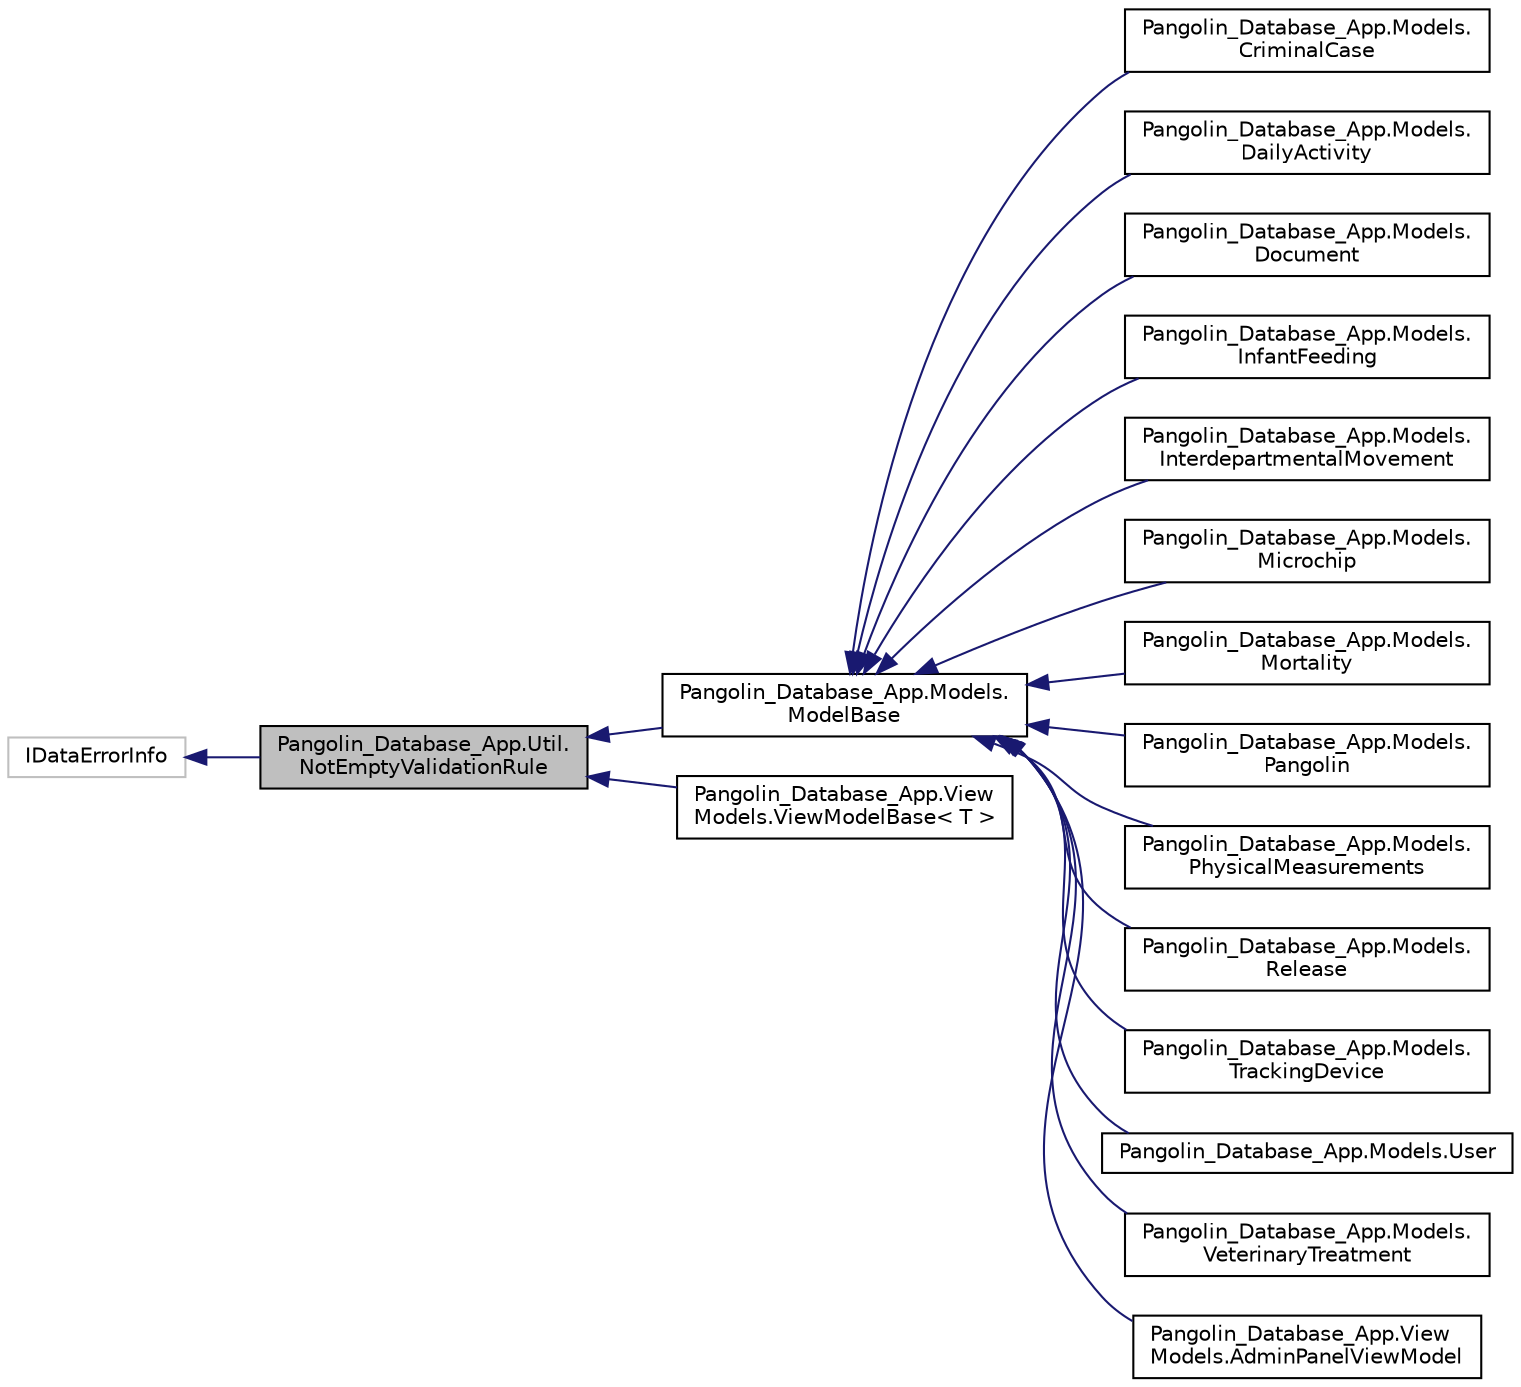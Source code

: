 digraph "Pangolin_Database_App.Util.NotEmptyValidationRule"
{
 // LATEX_PDF_SIZE
  edge [fontname="Helvetica",fontsize="10",labelfontname="Helvetica",labelfontsize="10"];
  node [fontname="Helvetica",fontsize="10",shape=record];
  rankdir="LR";
  Node1 [label="Pangolin_Database_App.Util.\lNotEmptyValidationRule",height=0.2,width=0.4,color="black", fillcolor="grey75", style="filled", fontcolor="black",tooltip=" "];
  Node2 -> Node1 [dir="back",color="midnightblue",fontsize="10",style="solid"];
  Node2 [label="IDataErrorInfo",height=0.2,width=0.4,color="grey75", fillcolor="white", style="filled",tooltip=" "];
  Node1 -> Node3 [dir="back",color="midnightblue",fontsize="10",style="solid"];
  Node3 [label="Pangolin_Database_App.Models.\lModelBase",height=0.2,width=0.4,color="black", fillcolor="white", style="filled",URL="$class_pangolin___database___app_1_1_models_1_1_model_base.html",tooltip=" "];
  Node3 -> Node4 [dir="back",color="midnightblue",fontsize="10",style="solid"];
  Node4 [label="Pangolin_Database_App.Models.\lCriminalCase",height=0.2,width=0.4,color="black", fillcolor="white", style="filled",URL="$class_pangolin___database___app_1_1_models_1_1_criminal_case.html",tooltip=" "];
  Node3 -> Node5 [dir="back",color="midnightblue",fontsize="10",style="solid"];
  Node5 [label="Pangolin_Database_App.Models.\lDailyActivity",height=0.2,width=0.4,color="black", fillcolor="white", style="filled",URL="$class_pangolin___database___app_1_1_models_1_1_daily_activity.html",tooltip=" "];
  Node3 -> Node6 [dir="back",color="midnightblue",fontsize="10",style="solid"];
  Node6 [label="Pangolin_Database_App.Models.\lDocument",height=0.2,width=0.4,color="black", fillcolor="white", style="filled",URL="$class_pangolin___database___app_1_1_models_1_1_document.html",tooltip=" "];
  Node3 -> Node7 [dir="back",color="midnightblue",fontsize="10",style="solid"];
  Node7 [label="Pangolin_Database_App.Models.\lInfantFeeding",height=0.2,width=0.4,color="black", fillcolor="white", style="filled",URL="$class_pangolin___database___app_1_1_models_1_1_infant_feeding.html",tooltip=" "];
  Node3 -> Node8 [dir="back",color="midnightblue",fontsize="10",style="solid"];
  Node8 [label="Pangolin_Database_App.Models.\lInterdepartmentalMovement",height=0.2,width=0.4,color="black", fillcolor="white", style="filled",URL="$class_pangolin___database___app_1_1_models_1_1_interdepartmental_movement.html",tooltip=" "];
  Node3 -> Node9 [dir="back",color="midnightblue",fontsize="10",style="solid"];
  Node9 [label="Pangolin_Database_App.Models.\lMicrochip",height=0.2,width=0.4,color="black", fillcolor="white", style="filled",URL="$class_pangolin___database___app_1_1_models_1_1_microchip.html",tooltip=" "];
  Node3 -> Node10 [dir="back",color="midnightblue",fontsize="10",style="solid"];
  Node10 [label="Pangolin_Database_App.Models.\lMortality",height=0.2,width=0.4,color="black", fillcolor="white", style="filled",URL="$class_pangolin___database___app_1_1_models_1_1_mortality.html",tooltip=" "];
  Node3 -> Node11 [dir="back",color="midnightblue",fontsize="10",style="solid"];
  Node11 [label="Pangolin_Database_App.Models.\lPangolin",height=0.2,width=0.4,color="black", fillcolor="white", style="filled",URL="$class_pangolin___database___app_1_1_models_1_1_pangolin.html",tooltip=" "];
  Node3 -> Node12 [dir="back",color="midnightblue",fontsize="10",style="solid"];
  Node12 [label="Pangolin_Database_App.Models.\lPhysicalMeasurements",height=0.2,width=0.4,color="black", fillcolor="white", style="filled",URL="$class_pangolin___database___app_1_1_models_1_1_physical_measurements.html",tooltip=" "];
  Node3 -> Node13 [dir="back",color="midnightblue",fontsize="10",style="solid"];
  Node13 [label="Pangolin_Database_App.Models.\lRelease",height=0.2,width=0.4,color="black", fillcolor="white", style="filled",URL="$class_pangolin___database___app_1_1_models_1_1_release.html",tooltip=" "];
  Node3 -> Node14 [dir="back",color="midnightblue",fontsize="10",style="solid"];
  Node14 [label="Pangolin_Database_App.Models.\lTrackingDevice",height=0.2,width=0.4,color="black", fillcolor="white", style="filled",URL="$class_pangolin___database___app_1_1_models_1_1_tracking_device.html",tooltip=" "];
  Node3 -> Node15 [dir="back",color="midnightblue",fontsize="10",style="solid"];
  Node15 [label="Pangolin_Database_App.Models.User",height=0.2,width=0.4,color="black", fillcolor="white", style="filled",URL="$class_pangolin___database___app_1_1_models_1_1_user.html",tooltip=" "];
  Node3 -> Node16 [dir="back",color="midnightblue",fontsize="10",style="solid"];
  Node16 [label="Pangolin_Database_App.Models.\lVeterinaryTreatment",height=0.2,width=0.4,color="black", fillcolor="white", style="filled",URL="$class_pangolin___database___app_1_1_models_1_1_veterinary_treatment.html",tooltip=" "];
  Node3 -> Node17 [dir="back",color="midnightblue",fontsize="10",style="solid"];
  Node17 [label="Pangolin_Database_App.View\lModels.AdminPanelViewModel",height=0.2,width=0.4,color="black", fillcolor="white", style="filled",URL="$class_pangolin___database___app_1_1_view_models_1_1_admin_panel_view_model.html",tooltip=" "];
  Node1 -> Node18 [dir="back",color="midnightblue",fontsize="10",style="solid"];
  Node18 [label="Pangolin_Database_App.View\lModels.ViewModelBase\< T \>",height=0.2,width=0.4,color="black", fillcolor="white", style="filled",URL="$class_pangolin___database___app_1_1_view_models_1_1_view_model_base.html",tooltip=" "];
}
